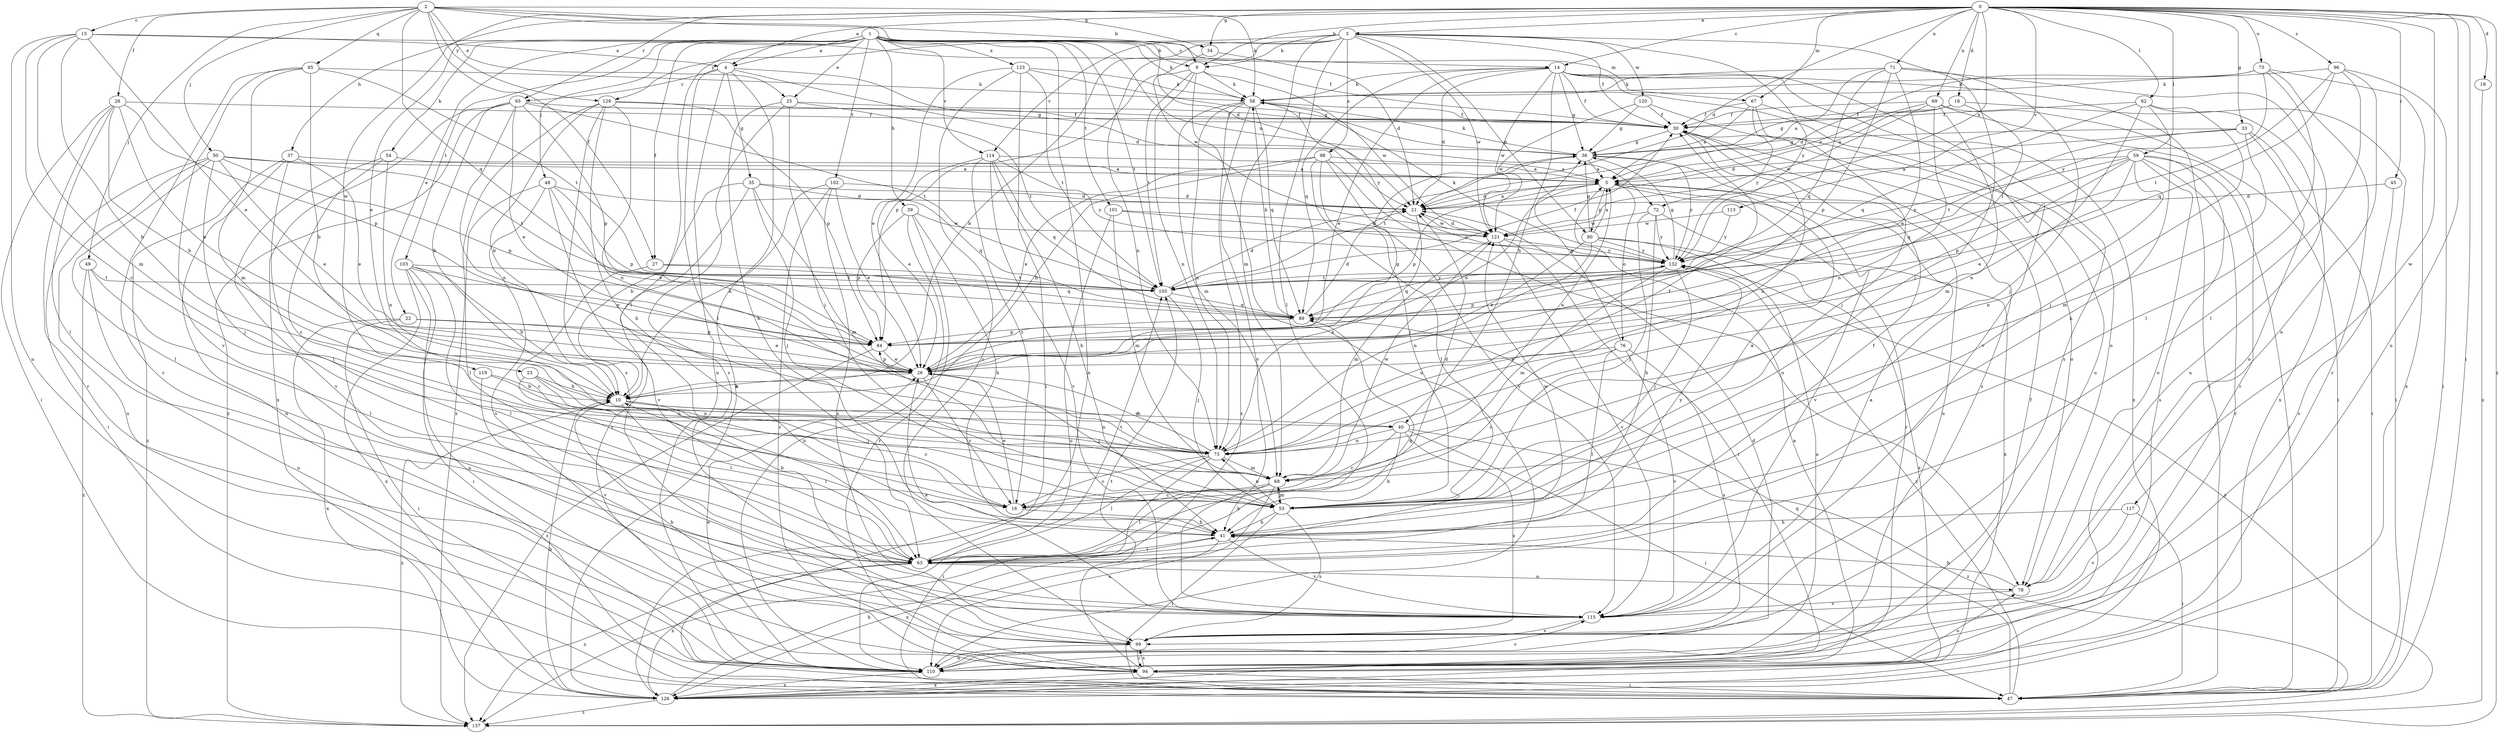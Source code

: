 strict digraph  {
0;
1;
2;
3;
4;
5;
9;
10;
14;
15;
16;
18;
19;
21;
22;
23;
25;
26;
27;
28;
30;
33;
34;
35;
36;
37;
39;
40;
41;
45;
47;
48;
49;
50;
53;
54;
58;
59;
62;
63;
67;
68;
69;
71;
72;
73;
75;
76;
78;
80;
84;
85;
89;
93;
94;
96;
98;
99;
101;
102;
103;
105;
110;
113;
114;
115;
117;
119;
120;
121;
123;
126;
129;
132;
137;
0 -> 3  [label=a];
0 -> 4  [label=a];
0 -> 9  [label=b];
0 -> 14  [label=c];
0 -> 18  [label=d];
0 -> 19  [label=d];
0 -> 21  [label=d];
0 -> 33  [label=g];
0 -> 34  [label=g];
0 -> 37  [label=h];
0 -> 45  [label=i];
0 -> 47  [label=i];
0 -> 59  [label=l];
0 -> 62  [label=l];
0 -> 67  [label=m];
0 -> 69  [label=n];
0 -> 71  [label=n];
0 -> 72  [label=n];
0 -> 75  [label=o];
0 -> 93  [label=r];
0 -> 96  [label=s];
0 -> 110  [label=u];
0 -> 113  [label=v];
0 -> 117  [label=w];
0 -> 119  [label=w];
0 -> 137  [label=z];
1 -> 4  [label=a];
1 -> 9  [label=b];
1 -> 14  [label=c];
1 -> 22  [label=e];
1 -> 23  [label=e];
1 -> 25  [label=e];
1 -> 27  [label=f];
1 -> 39  [label=h];
1 -> 48  [label=j];
1 -> 54  [label=k];
1 -> 58  [label=k];
1 -> 63  [label=l];
1 -> 67  [label=m];
1 -> 72  [label=n];
1 -> 101  [label=t];
1 -> 102  [label=t];
1 -> 103  [label=t];
1 -> 105  [label=t];
1 -> 114  [label=v];
1 -> 123  [label=x];
1 -> 126  [label=x];
2 -> 9  [label=b];
2 -> 15  [label=c];
2 -> 21  [label=d];
2 -> 25  [label=e];
2 -> 27  [label=f];
2 -> 28  [label=f];
2 -> 34  [label=g];
2 -> 49  [label=j];
2 -> 50  [label=j];
2 -> 58  [label=k];
2 -> 85  [label=q];
2 -> 89  [label=q];
2 -> 129  [label=y];
3 -> 9  [label=b];
3 -> 10  [label=b];
3 -> 30  [label=f];
3 -> 53  [label=j];
3 -> 63  [label=l];
3 -> 68  [label=m];
3 -> 73  [label=n];
3 -> 80  [label=p];
3 -> 98  [label=s];
3 -> 114  [label=v];
3 -> 120  [label=w];
3 -> 121  [label=w];
3 -> 129  [label=y];
3 -> 132  [label=y];
4 -> 21  [label=d];
4 -> 35  [label=g];
4 -> 36  [label=g];
4 -> 63  [label=l];
4 -> 93  [label=r];
4 -> 110  [label=u];
4 -> 126  [label=x];
5 -> 21  [label=d];
5 -> 26  [label=e];
5 -> 76  [label=o];
5 -> 80  [label=p];
5 -> 84  [label=p];
5 -> 94  [label=r];
5 -> 115  [label=v];
9 -> 58  [label=k];
9 -> 73  [label=n];
9 -> 84  [label=p];
9 -> 105  [label=t];
9 -> 110  [label=u];
9 -> 121  [label=w];
10 -> 16  [label=c];
10 -> 40  [label=h];
10 -> 63  [label=l];
10 -> 73  [label=n];
10 -> 137  [label=z];
14 -> 21  [label=d];
14 -> 26  [label=e];
14 -> 30  [label=f];
14 -> 36  [label=g];
14 -> 40  [label=h];
14 -> 47  [label=i];
14 -> 58  [label=k];
14 -> 89  [label=q];
14 -> 99  [label=s];
14 -> 110  [label=u];
14 -> 115  [label=v];
14 -> 121  [label=w];
15 -> 4  [label=a];
15 -> 16  [label=c];
15 -> 26  [label=e];
15 -> 30  [label=f];
15 -> 40  [label=h];
15 -> 68  [label=m];
15 -> 110  [label=u];
16 -> 21  [label=d];
16 -> 26  [label=e];
16 -> 41  [label=h];
18 -> 5  [label=a];
18 -> 30  [label=f];
18 -> 36  [label=g];
18 -> 47  [label=i];
18 -> 105  [label=t];
19 -> 137  [label=z];
21 -> 5  [label=a];
21 -> 73  [label=n];
21 -> 121  [label=w];
22 -> 26  [label=e];
22 -> 47  [label=i];
22 -> 84  [label=p];
22 -> 126  [label=x];
23 -> 10  [label=b];
23 -> 53  [label=j];
23 -> 63  [label=l];
23 -> 73  [label=n];
25 -> 30  [label=f];
25 -> 41  [label=h];
25 -> 53  [label=j];
25 -> 99  [label=s];
25 -> 105  [label=t];
26 -> 10  [label=b];
26 -> 16  [label=c];
26 -> 36  [label=g];
26 -> 53  [label=j];
26 -> 84  [label=p];
27 -> 16  [label=c];
27 -> 89  [label=q];
27 -> 105  [label=t];
28 -> 10  [label=b];
28 -> 26  [label=e];
28 -> 30  [label=f];
28 -> 47  [label=i];
28 -> 63  [label=l];
28 -> 84  [label=p];
28 -> 94  [label=r];
30 -> 36  [label=g];
30 -> 73  [label=n];
30 -> 78  [label=o];
30 -> 99  [label=s];
33 -> 21  [label=d];
33 -> 36  [label=g];
33 -> 47  [label=i];
33 -> 68  [label=m];
33 -> 78  [label=o];
33 -> 105  [label=t];
34 -> 21  [label=d];
34 -> 121  [label=w];
35 -> 10  [label=b];
35 -> 21  [label=d];
35 -> 53  [label=j];
35 -> 68  [label=m];
35 -> 89  [label=q];
35 -> 94  [label=r];
36 -> 5  [label=a];
36 -> 58  [label=k];
36 -> 105  [label=t];
36 -> 110  [label=u];
36 -> 132  [label=y];
37 -> 5  [label=a];
37 -> 26  [label=e];
37 -> 63  [label=l];
37 -> 110  [label=u];
37 -> 137  [label=z];
39 -> 41  [label=h];
39 -> 84  [label=p];
39 -> 94  [label=r];
39 -> 110  [label=u];
39 -> 121  [label=w];
40 -> 5  [label=a];
40 -> 16  [label=c];
40 -> 41  [label=h];
40 -> 47  [label=i];
40 -> 73  [label=n];
40 -> 99  [label=s];
40 -> 137  [label=z];
41 -> 10  [label=b];
41 -> 63  [label=l];
41 -> 115  [label=v];
41 -> 121  [label=w];
41 -> 126  [label=x];
41 -> 132  [label=y];
45 -> 21  [label=d];
45 -> 99  [label=s];
47 -> 89  [label=q];
47 -> 132  [label=y];
48 -> 21  [label=d];
48 -> 26  [label=e];
48 -> 63  [label=l];
48 -> 84  [label=p];
48 -> 99  [label=s];
48 -> 115  [label=v];
49 -> 63  [label=l];
49 -> 105  [label=t];
49 -> 110  [label=u];
49 -> 137  [label=z];
50 -> 5  [label=a];
50 -> 26  [label=e];
50 -> 47  [label=i];
50 -> 53  [label=j];
50 -> 63  [label=l];
50 -> 84  [label=p];
50 -> 105  [label=t];
50 -> 110  [label=u];
53 -> 5  [label=a];
53 -> 41  [label=h];
53 -> 47  [label=i];
53 -> 68  [label=m];
53 -> 73  [label=n];
53 -> 99  [label=s];
54 -> 5  [label=a];
54 -> 16  [label=c];
54 -> 73  [label=n];
54 -> 115  [label=v];
58 -> 30  [label=f];
58 -> 68  [label=m];
58 -> 73  [label=n];
58 -> 89  [label=q];
58 -> 115  [label=v];
58 -> 132  [label=y];
58 -> 137  [label=z];
59 -> 5  [label=a];
59 -> 26  [label=e];
59 -> 47  [label=i];
59 -> 73  [label=n];
59 -> 78  [label=o];
59 -> 84  [label=p];
59 -> 89  [label=q];
59 -> 94  [label=r];
59 -> 99  [label=s];
59 -> 132  [label=y];
62 -> 30  [label=f];
62 -> 41  [label=h];
62 -> 53  [label=j];
62 -> 73  [label=n];
62 -> 89  [label=q];
62 -> 126  [label=x];
63 -> 30  [label=f];
63 -> 78  [label=o];
63 -> 89  [label=q];
63 -> 105  [label=t];
63 -> 126  [label=x];
63 -> 137  [label=z];
67 -> 5  [label=a];
67 -> 30  [label=f];
67 -> 53  [label=j];
67 -> 126  [label=x];
67 -> 132  [label=y];
68 -> 16  [label=c];
68 -> 41  [label=h];
68 -> 53  [label=j];
68 -> 63  [label=l];
68 -> 110  [label=u];
68 -> 121  [label=w];
69 -> 5  [label=a];
69 -> 30  [label=f];
69 -> 47  [label=i];
69 -> 68  [label=m];
69 -> 73  [label=n];
69 -> 94  [label=r];
69 -> 121  [label=w];
71 -> 5  [label=a];
71 -> 26  [label=e];
71 -> 53  [label=j];
71 -> 58  [label=k];
71 -> 84  [label=p];
71 -> 89  [label=q];
71 -> 110  [label=u];
72 -> 41  [label=h];
72 -> 53  [label=j];
72 -> 121  [label=w];
72 -> 126  [label=x];
72 -> 132  [label=y];
73 -> 16  [label=c];
73 -> 26  [label=e];
73 -> 30  [label=f];
73 -> 47  [label=i];
73 -> 63  [label=l];
73 -> 68  [label=m];
75 -> 21  [label=d];
75 -> 58  [label=k];
75 -> 63  [label=l];
75 -> 94  [label=r];
75 -> 126  [label=x];
75 -> 132  [label=y];
76 -> 16  [label=c];
76 -> 26  [label=e];
76 -> 36  [label=g];
76 -> 63  [label=l];
76 -> 99  [label=s];
76 -> 115  [label=v];
78 -> 41  [label=h];
78 -> 115  [label=v];
80 -> 5  [label=a];
80 -> 26  [label=e];
80 -> 36  [label=g];
80 -> 73  [label=n];
80 -> 110  [label=u];
80 -> 126  [label=x];
80 -> 132  [label=y];
84 -> 26  [label=e];
84 -> 137  [label=z];
85 -> 10  [label=b];
85 -> 58  [label=k];
85 -> 68  [label=m];
85 -> 94  [label=r];
85 -> 105  [label=t];
85 -> 115  [label=v];
89 -> 21  [label=d];
89 -> 58  [label=k];
89 -> 84  [label=p];
93 -> 10  [label=b];
93 -> 26  [label=e];
93 -> 30  [label=f];
93 -> 73  [label=n];
93 -> 84  [label=p];
93 -> 105  [label=t];
93 -> 126  [label=x];
93 -> 137  [label=z];
94 -> 47  [label=i];
94 -> 78  [label=o];
94 -> 99  [label=s];
94 -> 105  [label=t];
94 -> 126  [label=x];
96 -> 47  [label=i];
96 -> 58  [label=k];
96 -> 63  [label=l];
96 -> 78  [label=o];
96 -> 89  [label=q];
96 -> 105  [label=t];
98 -> 5  [label=a];
98 -> 10  [label=b];
98 -> 26  [label=e];
98 -> 53  [label=j];
98 -> 63  [label=l];
98 -> 78  [label=o];
98 -> 115  [label=v];
99 -> 10  [label=b];
99 -> 94  [label=r];
99 -> 110  [label=u];
101 -> 68  [label=m];
101 -> 110  [label=u];
101 -> 121  [label=w];
101 -> 132  [label=y];
102 -> 10  [label=b];
102 -> 21  [label=d];
102 -> 26  [label=e];
102 -> 94  [label=r];
102 -> 99  [label=s];
103 -> 10  [label=b];
103 -> 47  [label=i];
103 -> 63  [label=l];
103 -> 84  [label=p];
103 -> 105  [label=t];
103 -> 110  [label=u];
103 -> 126  [label=x];
105 -> 21  [label=d];
105 -> 30  [label=f];
105 -> 53  [label=j];
105 -> 89  [label=q];
105 -> 132  [label=y];
110 -> 21  [label=d];
110 -> 26  [label=e];
110 -> 30  [label=f];
110 -> 115  [label=v];
110 -> 126  [label=x];
113 -> 121  [label=w];
113 -> 132  [label=y];
114 -> 5  [label=a];
114 -> 16  [label=c];
114 -> 26  [label=e];
114 -> 41  [label=h];
114 -> 89  [label=q];
114 -> 115  [label=v];
114 -> 132  [label=y];
115 -> 5  [label=a];
115 -> 26  [label=e];
115 -> 99  [label=s];
117 -> 41  [label=h];
117 -> 47  [label=i];
117 -> 115  [label=v];
119 -> 10  [label=b];
119 -> 73  [label=n];
119 -> 115  [label=v];
120 -> 30  [label=f];
120 -> 36  [label=g];
120 -> 78  [label=o];
120 -> 121  [label=w];
121 -> 21  [label=d];
121 -> 68  [label=m];
121 -> 94  [label=r];
121 -> 115  [label=v];
121 -> 132  [label=y];
123 -> 26  [label=e];
123 -> 36  [label=g];
123 -> 47  [label=i];
123 -> 58  [label=k];
123 -> 99  [label=s];
123 -> 105  [label=t];
126 -> 5  [label=a];
126 -> 10  [label=b];
126 -> 41  [label=h];
126 -> 137  [label=z];
129 -> 10  [label=b];
129 -> 30  [label=f];
129 -> 41  [label=h];
129 -> 73  [label=n];
129 -> 84  [label=p];
129 -> 99  [label=s];
129 -> 137  [label=z];
132 -> 36  [label=g];
132 -> 53  [label=j];
132 -> 58  [label=k];
132 -> 68  [label=m];
132 -> 84  [label=p];
132 -> 89  [label=q];
132 -> 105  [label=t];
137 -> 132  [label=y];
}
